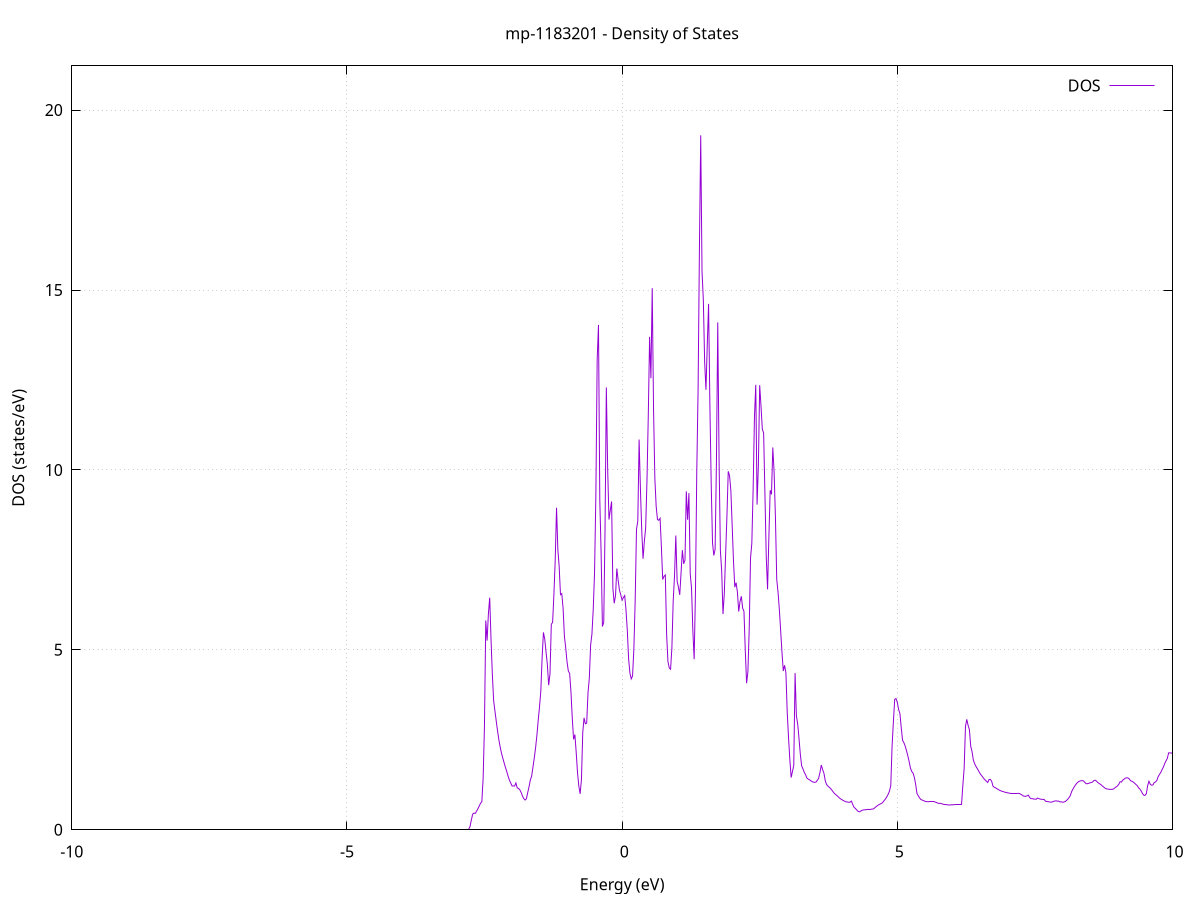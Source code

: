 set title 'mp-1183201 - Density of States'
set xlabel 'Energy (eV)'
set ylabel 'DOS (states/eV)'
set grid
set xrange [-10:10]
set yrange [0:21.229]
set xzeroaxis lt -1
set terminal png size 800,600
set output 'mp-1183201_dos_gnuplot.png'
plot '-' using 1:2 with lines title 'DOS'
-13.742400 0.000000
-13.718600 0.000000
-13.694800 0.000000
-13.671000 0.000000
-13.647100 0.000000
-13.623300 0.000000
-13.599500 0.000000
-13.575700 0.000000
-13.551900 0.000000
-13.528100 0.000000
-13.504300 0.000000
-13.480400 0.000000
-13.456600 0.000000
-13.432800 0.000000
-13.409000 0.000000
-13.385200 0.000000
-13.361400 0.000000
-13.337600 0.000000
-13.313700 0.000000
-13.289900 0.000000
-13.266100 0.000000
-13.242300 0.000000
-13.218500 0.000000
-13.194700 0.000000
-13.170900 0.000000
-13.147000 0.000000
-13.123200 0.000000
-13.099400 0.000000
-13.075600 0.000000
-13.051800 0.000000
-13.028000 0.000000
-13.004100 0.000000
-12.980300 0.000000
-12.956500 0.000000
-12.932700 0.000000
-12.908900 0.000000
-12.885100 0.000000
-12.861300 0.000000
-12.837400 0.000000
-12.813600 0.000000
-12.789800 0.000000
-12.766000 0.000000
-12.742200 0.000000
-12.718400 0.000000
-12.694600 0.000000
-12.670700 0.000000
-12.646900 0.000000
-12.623100 0.000000
-12.599300 0.000000
-12.575500 0.000000
-12.551700 0.000000
-12.527800 0.000000
-12.504000 0.000000
-12.480200 0.000000
-12.456400 0.000000
-12.432600 0.000000
-12.408800 0.000000
-12.385000 0.000000
-12.361100 0.000000
-12.337300 0.000000
-12.313500 0.000000
-12.289700 0.000000
-12.265900 0.000000
-12.242100 0.000000
-12.218300 0.000000
-12.194400 0.000000
-12.170600 0.000000
-12.146800 0.000000
-12.123000 0.000000
-12.099200 0.000000
-12.075400 0.000000
-12.051600 0.000000
-12.027700 0.000000
-12.003900 0.000000
-11.980100 0.000000
-11.956300 0.000000
-11.932500 0.000000
-11.908700 0.000000
-11.884800 0.000000
-11.861000 0.000000
-11.837200 0.000000
-11.813400 0.000000
-11.789600 0.000000
-11.765800 0.000000
-11.742000 0.000000
-11.718100 0.000000
-11.694300 0.000000
-11.670500 0.000000
-11.646700 0.000000
-11.622900 0.000000
-11.599100 0.000000
-11.575300 0.021900
-11.551400 1.237900
-11.527600 2.175500
-11.503800 3.137300
-11.480000 4.518500
-11.456200 7.174100
-11.432400 9.706900
-11.408600 13.989800
-11.384700 30.184700
-11.360900 16.705200
-11.337100 0.000000
-11.313300 0.000000
-11.289500 0.000000
-11.265700 0.000000
-11.241800 0.000000
-11.218000 0.000000
-11.194200 0.000000
-11.170400 0.000000
-11.146600 0.000000
-11.122800 0.000000
-11.099000 0.000000
-11.075100 0.000000
-11.051300 0.000000
-11.027500 0.000000
-11.003700 0.000000
-10.979900 0.000000
-10.956100 0.000000
-10.932300 0.000000
-10.908400 0.000000
-10.884600 0.000000
-10.860800 0.000000
-10.837000 0.000000
-10.813200 0.000000
-10.789400 0.000000
-10.765500 0.000000
-10.741700 0.000000
-10.717900 0.000000
-10.694100 0.000000
-10.670300 0.000000
-10.646500 0.000000
-10.622700 0.000000
-10.598800 0.000000
-10.575000 0.000000
-10.551200 0.000000
-10.527400 0.000000
-10.503600 0.000000
-10.479800 0.000000
-10.456000 0.000000
-10.432100 0.000000
-10.408300 0.000000
-10.384500 0.000000
-10.360700 0.000000
-10.336900 0.000000
-10.313100 0.000000
-10.289300 0.000000
-10.265400 0.000000
-10.241600 0.000000
-10.217800 0.000000
-10.194000 0.000000
-10.170200 0.000000
-10.146400 0.000000
-10.122500 0.000000
-10.098700 0.000000
-10.074900 0.000000
-10.051100 0.000000
-10.027300 0.000000
-10.003500 0.000000
-9.979700 0.000000
-9.955800 0.000000
-9.932000 0.000000
-9.908200 0.000000
-9.884400 0.000000
-9.860600 0.000000
-9.836800 0.000000
-9.813000 0.000000
-9.789100 0.000000
-9.765300 0.000000
-9.741500 0.000000
-9.717700 0.000000
-9.693900 0.000000
-9.670100 0.000000
-9.646200 0.000000
-9.622400 0.000000
-9.598600 0.000000
-9.574800 0.000000
-9.551000 0.000000
-9.527200 0.000000
-9.503400 0.000000
-9.479500 0.000000
-9.455700 0.000000
-9.431900 0.000000
-9.408100 0.000000
-9.384300 0.000000
-9.360500 0.000000
-9.336700 0.000000
-9.312800 0.000000
-9.289000 0.000000
-9.265200 0.000000
-9.241400 0.000000
-9.217600 0.000000
-9.193800 0.000000
-9.170000 0.000000
-9.146100 0.000000
-9.122300 0.000000
-9.098500 0.000000
-9.074700 0.000000
-9.050900 0.000000
-9.027100 0.000000
-9.003200 0.000000
-8.979400 0.000000
-8.955600 0.000000
-8.931800 0.000000
-8.908000 0.000000
-8.884200 0.000000
-8.860400 0.000000
-8.836500 0.000000
-8.812700 0.000000
-8.788900 0.000000
-8.765100 0.000000
-8.741300 0.000000
-8.717500 0.000000
-8.693700 0.000000
-8.669800 0.000000
-8.646000 0.000000
-8.622200 0.000000
-8.598400 0.000000
-8.574600 0.000000
-8.550800 0.000000
-8.527000 0.000000
-8.503100 0.000000
-8.479300 0.000000
-8.455500 0.000000
-8.431700 0.000000
-8.407900 0.000000
-8.384100 0.000000
-8.360200 0.000000
-8.336400 0.000000
-8.312600 0.000000
-8.288800 0.000000
-8.265000 0.000000
-8.241200 0.000000
-8.217400 0.000000
-8.193500 0.000000
-8.169700 0.000000
-8.145900 0.000000
-8.122100 0.000000
-8.098300 0.000000
-8.074500 0.000000
-8.050700 0.000000
-8.026800 0.000000
-8.003000 0.000000
-7.979200 0.000000
-7.955400 0.000000
-7.931600 0.000000
-7.907800 0.000000
-7.883900 0.000000
-7.860100 0.000000
-7.836300 0.000000
-7.812500 0.000000
-7.788700 0.000000
-7.764900 0.000000
-7.741100 0.000000
-7.717200 0.000000
-7.693400 0.000000
-7.669600 0.000000
-7.645800 0.000000
-7.622000 0.000000
-7.598200 0.000000
-7.574400 0.000000
-7.550500 0.000000
-7.526700 0.000000
-7.502900 0.000000
-7.479100 0.000000
-7.455300 0.000000
-7.431500 0.000000
-7.407700 0.000000
-7.383800 0.000000
-7.360000 0.000000
-7.336200 0.000000
-7.312400 0.000000
-7.288600 0.000000
-7.264800 0.000000
-7.240900 0.000000
-7.217100 0.000000
-7.193300 0.000000
-7.169500 0.000000
-7.145700 0.000000
-7.121900 0.000000
-7.098100 0.000000
-7.074200 0.000000
-7.050400 0.000000
-7.026600 0.000000
-7.002800 0.000000
-6.979000 0.000000
-6.955200 0.000000
-6.931400 0.000000
-6.907500 0.000000
-6.883700 0.000000
-6.859900 0.000000
-6.836100 0.000000
-6.812300 0.000000
-6.788500 0.000000
-6.764700 0.000000
-6.740800 0.000000
-6.717000 0.000000
-6.693200 0.000000
-6.669400 0.000000
-6.645600 0.000000
-6.621800 0.000000
-6.597900 0.000000
-6.574100 0.000000
-6.550300 0.000000
-6.526500 0.000000
-6.502700 0.000000
-6.478900 0.000000
-6.455100 0.000000
-6.431200 0.000000
-6.407400 0.000000
-6.383600 0.000000
-6.359800 0.000000
-6.336000 0.000000
-6.312200 0.000000
-6.288400 0.000000
-6.264500 0.000000
-6.240700 0.000000
-6.216900 0.000000
-6.193100 0.000000
-6.169300 0.000000
-6.145500 0.000000
-6.121600 0.000000
-6.097800 0.000000
-6.074000 0.000000
-6.050200 0.000000
-6.026400 0.000000
-6.002600 0.000000
-5.978800 0.000000
-5.954900 0.000000
-5.931100 0.000000
-5.907300 0.000000
-5.883500 0.000000
-5.859700 0.000000
-5.835900 0.000000
-5.812100 0.000000
-5.788200 0.000000
-5.764400 0.000000
-5.740600 0.000000
-5.716800 0.000000
-5.693000 0.000000
-5.669200 0.000000
-5.645400 0.000000
-5.621500 0.000000
-5.597700 0.000000
-5.573900 0.000000
-5.550100 0.000000
-5.526300 0.000000
-5.502500 0.000000
-5.478600 0.000000
-5.454800 0.000000
-5.431000 0.000000
-5.407200 0.000000
-5.383400 0.000000
-5.359600 0.000000
-5.335800 0.000000
-5.311900 0.000000
-5.288100 0.000000
-5.264300 0.000000
-5.240500 0.000000
-5.216700 0.000000
-5.192900 0.000000
-5.169100 0.000000
-5.145200 0.000000
-5.121400 0.000000
-5.097600 0.000000
-5.073800 0.000000
-5.050000 0.000000
-5.026200 0.000000
-5.002400 0.000000
-4.978500 0.000000
-4.954700 0.000000
-4.930900 0.000000
-4.907100 0.000000
-4.883300 0.000000
-4.859500 0.000000
-4.835600 0.000000
-4.811800 0.000000
-4.788000 0.000000
-4.764200 0.000000
-4.740400 0.000000
-4.716600 0.000000
-4.692800 0.000000
-4.668900 0.000000
-4.645100 0.000000
-4.621300 0.000000
-4.597500 0.000000
-4.573700 0.000000
-4.549900 0.000000
-4.526100 0.000000
-4.502200 0.000000
-4.478400 0.000000
-4.454600 0.000000
-4.430800 0.000000
-4.407000 0.000000
-4.383200 0.000000
-4.359300 0.000000
-4.335500 0.000000
-4.311700 0.000000
-4.287900 0.000000
-4.264100 0.000000
-4.240300 0.000000
-4.216500 0.000000
-4.192600 0.000000
-4.168800 0.000000
-4.145000 0.000000
-4.121200 0.000000
-4.097400 0.000000
-4.073600 0.000000
-4.049800 0.000000
-4.025900 0.000000
-4.002100 0.000000
-3.978300 0.000000
-3.954500 0.000000
-3.930700 0.000000
-3.906900 0.000000
-3.883100 0.000000
-3.859200 0.000000
-3.835400 0.000000
-3.811600 0.000000
-3.787800 0.000000
-3.764000 0.000000
-3.740200 0.000000
-3.716300 0.000000
-3.692500 0.000000
-3.668700 0.000000
-3.644900 0.000000
-3.621100 0.000000
-3.597300 0.000000
-3.573500 0.000000
-3.549600 0.000000
-3.525800 0.000000
-3.502000 0.000000
-3.478200 0.000000
-3.454400 0.000000
-3.430600 0.000000
-3.406800 0.000000
-3.382900 0.000000
-3.359100 0.000000
-3.335300 0.000000
-3.311500 0.000000
-3.287700 0.000000
-3.263900 0.000000
-3.240000 0.000000
-3.216200 0.000000
-3.192400 0.000000
-3.168600 0.000000
-3.144800 0.000000
-3.121000 0.000000
-3.097200 0.000000
-3.073300 0.000000
-3.049500 0.000000
-3.025700 0.000000
-3.001900 0.000000
-2.978100 0.000000
-2.954300 0.000000
-2.930500 0.000000
-2.906600 0.000000
-2.882800 0.000000
-2.859000 0.000000
-2.835200 0.000000
-2.811400 0.000000
-2.787600 0.000000
-2.763800 0.091600
-2.739900 0.272100
-2.716100 0.433200
-2.692300 0.464700
-2.668500 0.455200
-2.644700 0.515800
-2.620900 0.583800
-2.597000 0.658900
-2.573200 0.735800
-2.549400 0.780300
-2.525600 1.435900
-2.501800 2.871000
-2.478000 5.816400
-2.454200 5.257800
-2.430300 5.997600
-2.406500 6.450600
-2.382700 5.304700
-2.358900 4.330600
-2.335100 3.592700
-2.311300 3.299100
-2.287500 3.018100
-2.263600 2.743000
-2.239800 2.499900
-2.216000 2.295900
-2.192200 2.128800
-2.168400 1.989400
-2.144600 1.860600
-2.120800 1.734700
-2.096900 1.620300
-2.073100 1.495400
-2.049300 1.384300
-2.025500 1.302800
-2.001700 1.221000
-1.977900 1.217100
-1.954000 1.215400
-1.930200 1.301300
-1.906400 1.162600
-1.882600 1.147900
-1.858800 1.109400
-1.835000 1.038200
-1.811200 0.935300
-1.787300 0.865300
-1.763500 0.826600
-1.739700 0.860900
-1.715900 1.031700
-1.692100 1.193600
-1.668300 1.382600
-1.644500 1.490400
-1.620600 1.740400
-1.596800 1.991900
-1.573000 2.275100
-1.549200 2.621200
-1.525400 3.037500
-1.501600 3.412100
-1.477700 3.854200
-1.453900 4.788700
-1.430100 5.485600
-1.406300 5.296100
-1.382500 4.936200
-1.358700 4.589700
-1.334900 4.017900
-1.311000 4.330900
-1.287200 5.707700
-1.263400 5.765200
-1.239600 6.552700
-1.215800 7.506900
-1.192000 8.950100
-1.168200 7.784500
-1.144300 7.318700
-1.120500 6.534900
-1.096700 6.563600
-1.072900 6.154300
-1.049100 5.374500
-1.025300 5.053600
-1.001500 4.667800
-0.977600 4.412700
-0.953800 4.343600
-0.930000 3.831300
-0.906200 3.101700
-0.882400 2.512200
-0.858600 2.647000
-0.834700 2.148400
-0.810900 1.586700
-0.787100 1.216500
-0.763300 0.997700
-0.739500 1.401400
-0.715700 2.705800
-0.691900 3.110600
-0.668000 2.945300
-0.644200 2.964200
-0.620400 3.803600
-0.596600 4.208900
-0.572800 5.130900
-0.549000 5.438800
-0.525200 6.128700
-0.501300 7.152200
-0.477500 9.307200
-0.453700 13.067600
-0.429900 14.030000
-0.406100 9.166100
-0.382300 7.699100
-0.358500 5.648200
-0.334600 5.765000
-0.310800 8.369300
-0.287000 12.294400
-0.263200 10.046200
-0.239400 8.621000
-0.215600 8.875500
-0.191700 9.123300
-0.167900 6.709100
-0.144100 6.293400
-0.120300 6.509200
-0.096500 7.260600
-0.072700 6.940100
-0.048900 6.660600
-0.025000 6.529400
-0.001200 6.380600
0.022600 6.451500
0.046400 6.508500
0.070200 6.105800
0.094000 5.535700
0.117800 4.740800
0.141700 4.350600
0.165500 4.193000
0.189300 4.275500
0.213100 5.031900
0.236900 6.367600
0.260700 8.348500
0.284600 8.580200
0.308400 10.844300
0.332200 9.459900
0.356000 8.330700
0.379800 7.532100
0.403600 8.017800
0.427400 8.388300
0.451300 9.718000
0.475100 11.515200
0.498900 13.697900
0.522700 12.548500
0.546500 15.052800
0.570300 11.700200
0.594100 9.771400
0.618000 8.995300
0.641800 8.622700
0.665600 8.600400
0.689400 8.655700
0.713200 7.856500
0.737000 6.954600
0.760800 7.043700
0.784700 7.081700
0.808500 5.416100
0.832300 4.674700
0.856100 4.498100
0.879900 4.461500
0.903700 5.047000
0.927600 6.358600
0.951400 7.048400
0.975200 8.176800
0.999000 6.909600
1.022800 6.740000
1.046600 6.527600
1.070400 7.135600
1.094300 7.771100
1.118100 7.392100
1.141900 7.495700
1.165700 9.404800
1.189500 8.614000
1.213300 9.355200
1.237100 7.110300
1.261000 6.714800
1.284800 5.524600
1.308600 4.740100
1.332400 6.628500
1.356200 9.967700
1.380000 12.223900
1.403800 16.075600
1.427700 19.298900
1.451500 15.515900
1.475300 14.723300
1.499100 13.004000
1.522900 12.228000
1.546700 13.474100
1.570600 14.614100
1.594400 11.787600
1.618200 9.615400
1.642000 7.976000
1.665800 7.623700
1.689600 7.798000
1.713400 10.238100
1.737300 14.099700
1.761100 10.279500
1.784900 7.760400
1.808700 7.193900
1.832500 5.994700
1.856300 6.567400
1.880100 7.656600
1.904000 8.716200
1.927800 9.962000
1.951600 9.839400
1.975400 9.421500
1.999200 8.457700
2.023000 7.464800
2.046900 6.742500
2.070700 6.868000
2.094500 6.601900
2.118300 6.064300
2.142100 6.346100
2.165900 6.488900
2.189700 6.158400
2.213600 6.067400
2.237400 4.984800
2.261200 4.073400
2.285000 4.394100
2.308800 5.573200
2.332600 7.547200
2.356400 7.963700
2.380300 9.474800
2.404100 11.469000
2.427900 12.365200
2.451700 9.036800
2.475500 10.134900
2.499300 12.354100
2.523100 11.773000
2.547000 11.136100
2.570800 11.023100
2.594600 9.317500
2.618400 7.589800
2.642200 6.681100
2.666000 8.116700
2.689900 9.435000
2.713700 9.322800
2.737500 10.623800
2.761300 9.936600
2.785100 8.693000
2.808900 6.961100
2.832700 6.603200
2.856600 6.116100
2.880400 5.531500
2.904200 4.927900
2.928000 4.414200
2.951800 4.570500
2.975600 4.364000
2.999400 3.273400
3.023300 2.558500
3.047100 1.953700
3.070900 1.451600
3.094700 1.618000
3.118500 1.794700
3.142300 4.354800
3.166200 3.162700
3.190000 2.937300
3.213800 2.535000
3.237600 2.094900
3.261400 1.778700
3.285200 1.691600
3.309000 1.599300
3.332900 1.526500
3.356700 1.440300
3.380500 1.408300
3.404300 1.389000
3.428100 1.363700
3.451900 1.337300
3.475700 1.323600
3.499600 1.319400
3.523400 1.326600
3.547200 1.375700
3.571000 1.435400
3.594800 1.597300
3.618600 1.798800
3.642400 1.674600
3.666300 1.573100
3.690100 1.366800
3.713900 1.259300
3.737700 1.216300
3.761500 1.183900
3.785300 1.148800
3.809200 1.105500
3.833000 1.054100
3.856800 1.009500
3.880600 0.978200
3.904400 0.949000
3.928200 0.913400
3.952000 0.879200
3.975900 0.852300
3.999700 0.829700
4.023500 0.809600
4.047300 0.791100
4.071100 0.774700
4.094900 0.771700
4.118700 0.762500
4.142600 0.769900
4.166400 0.796700
4.190200 0.702100
4.214000 0.623500
4.237800 0.593700
4.261600 0.551800
4.285400 0.515600
4.309300 0.497000
4.333100 0.516800
4.356900 0.541500
4.380700 0.550100
4.404500 0.554600
4.428300 0.557300
4.452200 0.561500
4.476000 0.567900
4.499800 0.563100
4.523600 0.570000
4.547400 0.576500
4.571200 0.582700
4.595000 0.618000
4.618900 0.649600
4.642700 0.672600
4.666500 0.699600
4.690300 0.716400
4.714100 0.732900
4.737900 0.766700
4.761700 0.813000
4.785600 0.858900
4.809400 0.914500
4.833200 0.985800
4.857000 1.074300
4.880800 1.222100
4.904600 2.323500
4.928500 3.000400
4.952300 3.623700
4.976100 3.646400
4.999900 3.537900
5.023700 3.342600
5.047500 3.226900
5.071300 2.835200
5.095200 2.486400
5.119000 2.420700
5.142800 2.325000
5.166600 2.199900
5.190400 2.057300
5.214200 1.900000
5.238000 1.718000
5.261900 1.618900
5.285700 1.578200
5.309500 1.456000
5.333300 1.260700
5.357100 1.011100
5.380900 0.943800
5.404700 0.886100
5.428600 0.838200
5.452400 0.826900
5.476200 0.810800
5.500000 0.793700
5.523800 0.783700
5.547600 0.779200
5.571500 0.780000
5.595300 0.785300
5.619100 0.787700
5.642900 0.785100
5.666700 0.783800
5.690500 0.769100
5.714300 0.757000
5.738200 0.738300
5.762000 0.733400
5.785800 0.735200
5.809600 0.721800
5.833400 0.709800
5.857200 0.700600
5.881000 0.701800
5.904900 0.694700
5.928700 0.689500
5.952500 0.690200
5.976300 0.691800
6.000100 0.694000
6.023900 0.696700
6.047700 0.700100
6.071600 0.701700
6.095400 0.703600
6.119200 0.703100
6.143000 0.702900
6.166800 0.705200
6.190600 1.235300
6.214500 1.708800
6.238300 2.870800
6.262100 3.068400
6.285900 2.901400
6.309700 2.784400
6.333500 2.321700
6.357300 2.176500
6.381200 1.937300
6.405000 1.836500
6.428800 1.761600
6.452600 1.700900
6.476400 1.635200
6.500200 1.572400
6.524000 1.518200
6.547900 1.473600
6.571700 1.422600
6.595500 1.384900
6.619300 1.348100
6.643100 1.314000
6.666900 1.396900
6.690800 1.399500
6.714600 1.345700
6.738400 1.211300
6.762200 1.181200
6.786000 1.163300
6.809800 1.142200
6.833600 1.118900
6.857500 1.098500
6.881300 1.081600
6.905100 1.068900
6.928900 1.057700
6.952700 1.046200
6.976500 1.036800
7.000300 1.028600
7.024200 1.021400
7.048000 1.013400
7.071800 1.008500
7.095600 1.007900
7.119400 1.009400
7.143200 1.010400
7.167000 1.010400
7.190900 1.011800
7.214700 1.010500
7.238500 0.990100
7.262300 0.971500
7.286100 0.941400
7.309900 0.931600
7.333800 0.931100
7.357600 0.942600
7.381400 0.962400
7.405200 0.896300
7.429000 0.865400
7.452800 0.865900
7.476600 0.853600
7.500500 0.851500
7.524300 0.849500
7.548100 0.881200
7.571900 0.864500
7.595700 0.853600
7.619500 0.847100
7.643300 0.844200
7.667200 0.843200
7.691000 0.796000
7.714800 0.787900
7.738600 0.780900
7.762400 0.774300
7.786200 0.768100
7.810000 0.768800
7.833900 0.786300
7.857700 0.798200
7.881500 0.804400
7.905300 0.796200
7.929100 0.797100
7.952900 0.776300
7.976800 0.777400
8.000600 0.767000
8.024400 0.768800
8.048200 0.784600
8.072000 0.810400
8.095800 0.847300
8.119600 0.894300
8.143500 0.950800
8.167300 1.059600
8.191100 1.129800
8.214900 1.194300
8.238700 1.249100
8.262500 1.293900
8.286300 1.328900
8.310200 1.352200
8.334000 1.360600
8.357800 1.365000
8.381600 1.359800
8.405400 1.320200
8.429200 1.281400
8.453100 1.279600
8.476900 1.291300
8.500700 1.303800
8.524500 1.312400
8.548300 1.329800
8.572100 1.367900
8.595900 1.378500
8.619800 1.351600
8.643600 1.312500
8.667400 1.287800
8.691200 1.262800
8.715000 1.233300
8.738800 1.202100
8.762600 1.169500
8.786500 1.145800
8.810300 1.135500
8.834100 1.128800
8.857900 1.125000
8.881700 1.122500
8.905500 1.122700
8.929300 1.134500
8.953200 1.166800
8.977000 1.191700
9.000800 1.218600
9.024600 1.265800
9.048400 1.334900
9.072200 1.326600
9.096100 1.378700
9.119900 1.406200
9.143700 1.434900
9.167500 1.444500
9.191300 1.440200
9.215100 1.411300
9.238900 1.362200
9.262800 1.349000
9.286600 1.326600
9.310400 1.296100
9.334200 1.262600
9.358000 1.229400
9.381800 1.167300
9.405600 1.133800
9.429500 1.081200
9.453300 1.010500
9.477100 0.961900
9.500900 0.955800
9.524700 1.002500
9.548500 1.223800
9.572400 1.348900
9.596200 1.265200
9.620000 1.238600
9.643800 1.244700
9.667600 1.312300
9.691400 1.328200
9.715200 1.369600
9.739100 1.474100
9.762900 1.537400
9.786700 1.593400
9.810500 1.673200
9.834300 1.743500
9.858100 1.838000
9.881900 1.915100
9.905800 1.983400
9.929600 2.137600
9.953400 2.137000
9.977200 2.129400
10.001000 2.139300
10.024800 2.184100
10.048600 2.196600
10.072500 2.195700
10.096300 1.956400
10.120100 1.937500
10.143900 1.893900
10.167700 1.822400
10.191500 1.729900
10.215400 1.630600
10.239200 1.539900
10.263000 1.396700
10.286800 1.253600
10.310600 1.128700
10.334400 1.035900
10.358200 0.970300
10.382100 0.910700
10.405900 0.889400
10.429700 0.883300
10.453500 0.893400
10.477300 0.913800
10.501100 0.964900
10.524900 1.215000
10.548800 1.384800
10.572600 1.459600
10.596400 1.561800
10.620200 1.645400
10.644000 1.745800
10.667800 1.819800
10.691600 1.905100
10.715500 2.109700
10.739300 2.232500
10.763100 2.369500
10.786900 2.416500
10.810700 2.418300
10.834500 2.383800
10.858400 2.342300
10.882200 2.292100
10.906000 2.089700
10.929800 1.915900
10.953600 1.784400
10.977400 1.679100
11.001200 1.579500
11.025100 1.483700
11.048900 1.367500
11.072700 1.311000
11.096500 1.275000
11.120300 1.251900
11.144100 1.247300
11.167900 1.257100
11.191800 1.303500
11.215600 1.309000
11.239400 1.318000
11.263200 1.330900
11.287000 1.346800
11.310800 1.364800
11.334700 1.383200
11.358500 1.402900
11.382300 1.426600
11.406100 1.493200
11.429900 1.487200
11.453700 1.457500
11.477500 1.469500
11.501400 1.562900
11.525200 1.522700
11.549000 1.537500
11.572800 1.581300
11.596600 1.593700
11.620400 1.605500
11.644200 1.617500
11.668100 1.631100
11.691900 1.653900
11.715700 1.689000
11.739500 1.684100
11.763300 1.662000
11.787100 1.634300
11.810900 1.628600
11.834800 1.632200
11.858600 1.636500
11.882400 1.649600
11.906200 1.664000
11.930000 1.681900
11.953800 1.703700
11.977700 1.728900
12.001500 1.755600
12.025300 1.778100
12.049100 1.784000
12.072900 1.785900
12.096700 1.797200
12.120500 1.820500
12.144400 1.851800
12.168200 1.916200
12.192000 2.009100
12.215800 2.123700
12.239600 2.188800
12.263400 2.170300
12.287200 2.125300
12.311100 2.058700
12.334900 1.977900
12.358700 1.878400
12.382500 1.775700
12.406300 1.694600
12.430100 1.633200
12.453900 1.600200
12.477800 1.627400
12.501600 1.592600
12.525400 1.541900
12.549200 1.499800
12.573000 1.477900
12.596800 1.457600
12.620700 1.435600
12.644500 1.402400
12.668300 1.357700
12.692100 1.356000
12.715900 1.364300
12.739700 1.356900
12.763500 1.339800
12.787400 1.328300
12.811200 1.331500
12.835000 1.337600
12.858800 1.341400
12.882600 1.337300
12.906400 1.341900
12.930200 1.359400
12.954100 1.337100
12.977900 1.297400
13.001700 1.249500
13.025500 1.196500
13.049300 1.149600
13.073100 1.120200
13.097000 1.124000
13.120800 1.129200
13.144600 1.122300
13.168400 1.116900
13.192200 1.125900
13.216000 1.145900
13.239800 1.174700
13.263700 1.180600
13.287500 1.204300
13.311300 1.229900
13.335100 1.243500
13.358900 1.249800
13.382700 1.249300
13.406500 1.255600
13.430400 1.248900
13.454200 1.211700
13.478000 1.187800
13.501800 1.177800
13.525600 1.181000
13.549400 1.193000
13.573200 1.215800
13.597100 1.252300
13.620900 1.300600
13.644700 1.360700
13.668500 1.439100
13.692300 1.522900
13.716100 1.551100
13.740000 1.566000
13.763800 1.565100
13.787600 1.538900
13.811400 1.503500
13.835200 1.500500
13.859000 1.512900
13.882800 1.517600
13.906700 1.502000
13.930500 1.499300
13.954300 1.546000
13.978100 1.576500
14.001900 1.594000
14.025700 1.611600
14.049500 1.636000
14.073400 1.660000
14.097200 1.685100
14.121000 1.688100
14.144800 1.686000
14.168600 1.682500
14.192400 1.680800
14.216200 1.621800
14.240100 1.631600
14.263900 1.641300
14.287700 1.767000
14.311500 1.869700
14.335300 1.989900
14.359100 2.133800
14.383000 2.375900
14.406800 2.422600
14.430600 2.553300
14.454400 2.528500
14.478200 2.454800
14.502000 2.401500
14.525800 2.358000
14.549700 2.350000
14.573500 2.357400
14.597300 2.361500
14.621100 2.374600
14.644900 2.393500
14.668700 2.393400
14.692500 2.366100
14.716400 2.305000
14.740200 2.283200
14.764000 2.212200
14.787800 2.115400
14.811600 2.047100
14.835400 1.994000
14.859300 1.946900
14.883100 1.903000
14.906900 1.869200
14.930700 1.838500
14.954500 1.809900
14.978300 1.780100
15.002100 1.752000
15.026000 1.736800
15.049800 1.735800
15.073600 1.740400
15.097400 1.734600
15.121200 1.750700
15.145000 1.737000
15.168800 1.736200
15.192700 1.727200
15.216500 1.709200
15.240300 1.706800
15.264100 1.706400
15.287900 1.704800
15.311700 1.770700
15.335500 1.720700
15.359400 1.657900
15.383200 1.643600
15.407000 1.634500
15.430800 1.632300
15.454600 1.614200
15.478400 1.603200
15.502300 1.588000
15.526100 1.584300
15.549900 1.579200
15.573700 1.568600
15.597500 1.568200
15.621300 1.587300
15.645100 1.624500
15.669000 1.673700
15.692800 1.734300
15.716600 1.809700
15.740400 1.940700
15.764200 2.084600
15.788000 2.152100
15.811800 2.248800
15.835700 2.331700
15.859500 2.534800
15.883300 2.590100
15.907100 2.666800
15.930900 2.791200
15.954700 2.947000
15.978600 2.873700
16.002400 2.784200
16.026200 2.780800
16.050000 2.754400
16.073800 2.643400
16.097600 2.573600
16.121400 2.512300
16.145300 2.514900
16.169100 2.473300
16.192900 2.451400
16.216700 2.433600
16.240500 2.418500
16.264300 2.390400
16.288100 2.336300
16.312000 2.268900
16.335800 2.223000
16.359600 2.198200
16.383400 2.206100
16.407200 2.249000
16.431000 2.319200
16.454800 2.423500
16.478700 2.351900
16.502500 2.281300
16.526300 2.202100
16.550100 2.194200
16.573900 2.280800
16.597700 2.245000
16.621600 2.181000
16.645400 2.048900
16.669200 2.066300
16.693000 2.057900
16.716800 2.079100
16.740600 2.107300
16.764400 2.129100
16.788300 2.131600
16.812100 2.131000
16.835900 2.143600
16.859700 2.169200
16.883500 2.134700
16.907300 2.070900
16.931100 2.039400
16.955000 2.012900
16.978800 1.988500
17.002600 1.974200
17.026400 1.977100
17.050200 1.969400
17.074000 1.996400
17.097800 2.007500
17.121700 2.011300
17.145500 2.011400
17.169300 2.000500
17.193100 1.988400
17.216900 1.986900
17.240700 2.011800
17.264600 2.055800
17.288400 2.151300
17.312200 2.236700
17.336000 2.263800
17.359800 2.306000
17.383600 2.485700
17.407400 2.663100
17.431300 2.881800
17.455100 2.891800
17.478900 2.868200
17.502700 2.874400
17.526500 3.021300
17.550300 3.171100
17.574100 3.399000
17.598000 3.110700
17.621800 2.658900
17.645600 2.238500
17.669400 2.025900
17.693200 1.919000
17.717000 1.817400
17.740900 1.753800
17.764700 1.638700
17.788500 1.623300
17.812300 1.597800
17.836100 1.493900
17.859900 1.487400
17.883700 1.490300
17.907600 1.491000
17.931400 1.510300
17.955200 1.512200
17.979000 1.514700
18.002800 1.505600
18.026600 1.502600
18.050400 1.516400
18.074300 1.528800
18.098100 1.549400
18.121900 1.570900
18.145700 1.580400
18.169500 1.593200
18.193300 1.603300
18.217100 1.586200
18.241000 1.543400
18.264800 1.468300
18.288600 1.427600
18.312400 1.421700
18.336200 1.432100
18.360000 1.448600
18.383900 1.469900
18.407700 1.491700
18.431500 1.515500
18.455300 1.537700
18.479100 1.557700
18.502900 1.600300
18.526700 1.648800
18.550600 1.691300
18.574400 1.743900
18.598200 1.805500
18.622000 1.899300
18.645800 1.964300
18.669600 2.100300
18.693400 2.028400
18.717300 1.916900
18.741100 1.904300
18.764900 1.902900
18.788700 1.877900
18.812500 1.869000
18.836300 1.875200
18.860100 1.897100
18.884000 1.999400
18.907800 2.089100
18.931600 2.164800
18.955400 2.231100
18.979200 2.284300
19.003000 2.266500
19.026900 2.342000
19.050700 2.480500
19.074500 2.658300
19.098300 2.871500
19.122100 3.317800
19.145900 3.807000
19.169700 4.255400
19.193600 4.794100
19.217400 4.622900
19.241200 4.554000
19.265000 4.201700
19.288800 3.507200
19.312600 2.840400
19.336400 2.228700
19.360300 1.886800
19.384100 1.675600
19.407900 1.560800
19.431700 1.483800
19.455500 1.455900
19.479300 1.595100
19.503200 1.839900
19.527000 2.165700
19.550800 2.632400
19.574600 2.884700
19.598400 3.118900
19.622200 3.507700
19.646000 4.152200
19.669900 4.372100
19.693700 4.521700
19.717500 4.691900
19.741300 4.534500
19.765100 4.100500
19.788900 3.777800
19.812700 3.512500
19.836600 2.967400
19.860400 2.587800
19.884200 2.391300
19.908000 2.300600
19.931800 2.153500
19.955600 2.085400
19.979400 1.941300
20.003300 1.819600
20.027100 1.807900
20.050900 1.701100
20.074700 1.647600
20.098500 1.621900
20.122300 1.651600
20.146200 1.722700
20.170000 1.970700
20.193800 2.213800
20.217600 2.456000
20.241400 2.658400
20.265200 2.864900
20.289000 2.995800
20.312900 3.077800
20.336700 3.158500
20.360500 3.283700
20.384300 3.380100
20.408100 3.476800
20.431900 3.589600
20.455700 3.665900
20.479600 3.819000
20.503400 4.019800
20.527200 4.328700
20.551000 4.146400
20.574800 3.981000
20.598600 3.777400
20.622400 3.487300
20.646300 3.103700
20.670100 2.827000
20.693900 2.650700
20.717700 2.606200
20.741500 2.526900
20.765300 2.473400
20.789200 2.709600
20.813000 2.965500
20.836800 3.076300
20.860600 3.112700
20.884400 3.208100
20.908200 3.335200
20.932000 3.475100
20.955900 3.517800
20.979700 3.487300
21.003500 3.575700
21.027300 3.601500
21.051100 3.618700
21.074900 3.607000
21.098700 3.583000
21.122600 3.535100
21.146400 3.352100
21.170200 3.146600
21.194000 2.815300
21.217800 2.584000
21.241600 2.252200
21.265500 2.041700
21.289300 1.919300
21.313100 1.880200
21.336900 1.895300
21.360700 1.935900
21.384500 2.040000
21.408300 2.108800
21.432200 2.339300
21.456000 2.552600
21.479800 2.768100
21.503600 2.996200
21.527400 3.252900
21.551200 3.426900
21.575000 3.359900
21.598900 3.313900
21.622700 3.360100
21.646500 3.442100
21.670300 3.420800
21.694100 3.532400
21.717900 3.736100
21.741700 4.032600
21.765600 4.333500
21.789400 4.442800
21.813200 4.682200
21.837000 4.143700
21.860800 3.801000
21.884600 3.534800
21.908500 3.398500
21.932300 3.323400
21.956100 3.234600
21.979900 3.146500
22.003700 3.062200
22.027500 3.109200
22.051300 2.971200
22.075200 2.941300
22.099000 2.916700
22.122800 2.851100
22.146600 2.836300
22.170400 2.662400
22.194200 2.587500
22.218000 2.590200
22.241900 2.611700
22.265700 2.567800
22.289500 2.526500
22.313300 2.513100
22.337100 2.520700
22.360900 2.549400
22.384800 2.611400
22.408600 2.691100
22.432400 2.802000
22.456200 2.965400
22.480000 3.113300
22.503800 3.232900
22.527600 3.275800
22.551500 3.228700
22.575300 3.155700
22.599100 3.081800
22.622900 3.024400
22.646700 2.986900
22.670500 2.950400
22.694300 2.925600
22.718200 2.903900
22.742000 2.917100
22.765800 3.206000
22.789600 2.928800
22.813400 2.975200
22.837200 2.949500
22.861000 2.913000
22.884900 2.796100
22.908700 2.770500
22.932500 2.797200
22.956300 2.894300
22.980100 3.012900
23.003900 3.185200
23.027800 3.289600
23.051600 3.223700
23.075400 3.186500
23.099200 3.183600
23.123000 3.181800
23.146800 3.071400
23.170600 2.929000
23.194500 2.779000
23.218300 2.660200
23.242100 2.570800
23.265900 2.479000
23.289700 2.409500
23.313500 2.383300
23.337300 2.339600
23.361200 2.329900
23.385000 2.336300
23.408800 2.400400
23.432600 2.444200
23.456400 2.449200
23.480200 2.488100
23.504000 2.523600
23.527900 2.590100
23.551700 2.667900
23.575500 2.817400
23.599300 2.838000
23.623100 2.921600
23.646900 3.089900
23.670800 3.321900
23.694600 3.391900
23.718400 3.431000
23.742200 3.414800
23.766000 3.383200
23.789800 3.334200
23.813600 3.264800
23.837500 3.176300
23.861300 3.062700
23.885100 2.883200
23.908900 2.782600
23.932700 2.695600
23.956500 2.644100
23.980300 2.619100
24.004200 2.590400
24.028000 2.596200
24.051800 2.618600
24.075600 2.606100
24.099400 2.567800
24.123200 2.546900
24.147100 2.469400
24.170900 2.384300
24.194700 2.284600
24.218500 2.236300
24.242300 2.193600
24.266100 2.269300
24.289900 2.422700
24.313800 2.527800
24.337600 2.455800
24.361400 2.469600
24.385200 2.459200
24.409000 2.425700
24.432800 2.368100
24.456600 2.327100
24.480500 2.188400
24.504300 2.059100
24.528100 2.002500
24.551900 2.044000
24.575700 1.974900
24.599500 1.928900
24.623300 1.900200
24.647200 1.862100
24.671000 1.862900
24.694800 1.870100
24.718600 1.880800
24.742400 1.898200
24.766200 1.920800
24.790100 1.947800
24.813900 2.051300
24.837700 2.064100
24.861500 2.094200
24.885300 2.121100
24.909100 2.180500
24.932900 2.198400
24.956800 2.199300
24.980600 2.194700
25.004400 2.259300
25.028200 2.318800
25.052000 2.323300
25.075800 2.345500
25.099600 2.353700
25.123500 2.354700
25.147300 2.383400
25.171100 2.569300
25.194900 2.571600
25.218700 2.541000
25.242500 2.494300
25.266300 2.378000
25.290200 2.158300
25.314000 2.097600
25.337800 2.039100
25.361600 2.059800
25.385400 2.102700
25.409200 2.187500
25.433100 2.451900
25.456900 2.332400
25.480700 2.412500
25.504500 2.251500
25.528300 2.039400
25.552100 1.999200
25.575900 2.078000
25.599800 2.275000
25.623600 2.558300
25.647400 2.748400
25.671200 2.925500
25.695000 3.095000
25.718800 3.156500
25.742600 3.144800
25.766500 3.068200
25.790300 2.967900
25.814100 2.884800
25.837900 2.796700
25.861700 2.600600
25.885500 2.406600
25.909400 2.254500
25.933200 2.100500
25.957000 1.959600
25.980800 1.914200
26.004600 1.850000
26.028400 1.892100
26.052200 1.902900
26.076100 1.844300
26.099900 1.827300
26.123700 1.856700
26.147500 1.984900
26.171300 2.181700
26.195100 2.274300
26.218900 2.332100
26.242800 2.244000
26.266600 2.118800
26.290400 2.150700
26.314200 2.181800
26.338000 2.230700
26.361800 2.250600
26.385600 2.272800
26.409500 2.392300
26.433300 2.632600
26.457100 2.646700
26.480900 2.429500
26.504700 2.349000
26.528500 2.329500
26.552400 2.325000
26.576200 2.379900
26.600000 2.429400
26.623800 2.482100
26.647600 2.535800
26.671400 2.570300
26.695200 2.624600
26.719100 2.642000
26.742900 2.452600
26.766700 2.298900
26.790500 2.252600
26.814300 2.233100
26.838100 2.333900
26.861900 2.297000
26.885800 2.268300
26.909600 2.467900
26.933400 2.626600
26.957200 2.824400
26.981000 2.757600
27.004800 2.762600
27.028600 2.718500
27.052500 2.697400
27.076300 2.682600
27.100100 2.683200
27.123900 2.631500
27.147700 2.557000
27.171500 2.450600
27.195400 2.670600
27.219200 2.664000
27.243000 2.671700
27.266800 2.983200
27.290600 3.201500
27.314400 3.320700
27.338200 3.397600
27.362100 3.438400
27.385900 3.444700
27.409700 3.466300
27.433500 3.623800
27.457300 4.368300
27.481100 4.491000
27.504900 4.837600
27.528800 4.921100
27.552600 5.033500
27.576400 5.070000
27.600200 5.059100
27.624000 4.999400
27.647800 4.454600
27.671700 3.598200
27.695500 3.401600
27.719300 3.180800
27.743100 3.134300
27.766900 3.196600
27.790700 2.858600
27.814500 2.676000
27.838400 2.545100
27.862200 2.460600
27.886000 2.322000
27.909800 2.191600
27.933600 2.073200
27.957400 1.949200
27.981200 1.796500
28.005100 1.774600
28.028900 1.766800
28.052700 1.809500
28.076500 1.862200
28.100300 1.925000
28.124100 2.004500
28.147900 2.091500
28.171800 2.161500
28.195600 2.249000
28.219400 2.514100
28.243200 2.557800
28.267000 2.582000
28.290800 2.718400
28.314700 2.978500
28.338500 3.223100
28.362300 3.205800
28.386100 3.134300
28.409900 2.942700
28.433700 2.788700
28.457500 2.697900
28.481400 2.635900
28.505200 2.574800
28.529000 2.515600
28.552800 2.473300
28.576600 2.443000
28.600400 2.518100
28.624200 2.592800
28.648100 2.640200
28.671900 2.666300
28.695700 2.691300
28.719500 2.741800
28.743300 2.806600
28.767100 2.863600
28.791000 2.995000
28.814800 3.215700
28.838600 3.375600
28.862400 3.528200
28.886200 3.631800
28.910000 3.688100
28.933800 3.691200
28.957700 3.645900
28.981500 3.503500
29.005300 3.471600
29.029100 3.371300
29.052900 3.251400
29.076700 3.179400
29.100500 3.159400
29.124400 3.085100
29.148200 3.061300
29.172000 2.976200
29.195800 2.944100
29.219600 2.901200
29.243400 2.849500
29.267200 2.865300
29.291100 2.968400
29.314900 2.986700
29.338700 2.949700
29.362500 2.907700
29.386300 2.973200
29.410100 3.077100
29.434000 3.096700
29.457800 3.150200
29.481600 3.166500
29.505400 3.263300
29.529200 3.337600
29.553000 3.361900
29.576800 3.427500
29.600700 3.715000
29.624500 3.881400
29.648300 3.750200
29.672100 3.827000
29.695900 3.993100
29.719700 4.058300
29.743500 4.186800
29.767400 4.329200
29.791200 4.404500
29.815000 4.495800
29.838800 4.368500
29.862600 4.098400
29.886400 3.748200
29.910200 3.323000
29.934100 2.984600
29.957900 2.744000
29.981700 2.594500
30.005500 2.571900
30.029300 2.728500
30.053100 2.897300
30.077000 2.891300
30.100800 2.958400
30.124600 2.877100
30.148400 2.748900
30.172200 2.435200
30.196000 2.217900
30.219800 2.033300
30.243700 1.945100
30.267500 1.921600
30.291300 1.827700
30.315100 1.718100
30.338900 1.557200
30.362700 1.491100
30.386500 1.448600
30.410400 1.393600
30.434200 1.352500
30.458000 1.330800
30.481800 1.288700
30.505600 1.251000
30.529400 1.225300
30.553300 1.211900
30.577100 1.226400
30.600900 1.246000
30.624700 1.259500
30.648500 1.254700
30.672300 1.281800
30.696100 1.260000
30.720000 1.251000
30.743800 1.251000
30.767600 1.255100
30.791400 1.255300
30.815200 1.253400
30.839000 1.159200
30.862800 1.137300
30.886700 1.118900
30.910500 1.086300
30.934300 1.024000
30.958100 0.938300
30.981900 0.851200
31.005700 0.747000
31.029500 0.645100
31.053400 0.572700
31.077200 0.486200
31.101000 0.408000
31.124800 0.354000
31.148600 0.311400
31.172400 0.258400
31.196300 0.135900
31.220100 0.100600
31.243900 0.081100
31.267700 0.073100
31.291500 0.065600
31.315300 0.058600
31.339100 0.052000
31.363000 0.045800
31.386800 0.040100
31.410600 0.034900
31.434400 0.030100
31.458200 0.025800
31.482000 0.021900
31.505800 0.018500
31.529700 0.015200
31.553500 0.012100
31.577300 0.009100
31.601100 0.006300
31.624900 0.004300
31.648700 0.002600
31.672500 0.001200
31.696400 0.000300
31.720200 0.000000
31.744000 0.000000
31.767800 0.000000
31.791600 0.000000
31.815400 0.000000
31.839300 0.000000
31.863100 0.000000
31.886900 0.000000
31.910700 0.000000
31.934500 0.000000
31.958300 0.000000
31.982100 0.000000
32.006000 0.000000
32.029800 0.000000
32.053600 0.000000
32.077400 0.000000
32.101200 0.000000
32.125000 0.000000
32.148800 0.000000
32.172700 0.000000
32.196500 0.000000
32.220300 0.000000
32.244100 0.000000
32.267900 0.000000
32.291700 0.000000
32.315600 0.000000
32.339400 0.000000
32.363200 0.000000
32.387000 0.000000
32.410800 0.000000
32.434600 0.000000
32.458400 0.000000
32.482300 0.000000
32.506100 0.000000
32.529900 0.000000
32.553700 0.000000
32.577500 0.000000
32.601300 0.000000
32.625100 0.000000
32.649000 0.000000
32.672800 0.000000
32.696600 0.000000
32.720400 0.000000
32.744200 0.000000
32.768000 0.000000
32.791800 0.000000
32.815700 0.000000
32.839500 0.000000
32.863300 0.000000
32.887100 0.000000
32.910900 0.000000
32.934700 0.000000
32.958600 0.000000
32.982400 0.000000
33.006200 0.000000
33.030000 0.000000
33.053800 0.000000
33.077600 0.000000
33.101400 0.000000
33.125300 0.000000
33.149100 0.000000
33.172900 0.000000
33.196700 0.000000
33.220500 0.000000
33.244300 0.000000
33.268100 0.000000
33.292000 0.000000
33.315800 0.000000
33.339600 0.000000
33.363400 0.000000
33.387200 0.000000
33.411000 0.000000
33.434800 0.000000
33.458700 0.000000
33.482500 0.000000
33.506300 0.000000
33.530100 0.000000
33.553900 0.000000
33.577700 0.000000
33.601600 0.000000
33.625400 0.000000
33.649200 0.000000
33.673000 0.000000
33.696800 0.000000
33.720600 0.000000
33.744400 0.000000
33.768300 0.000000
33.792100 0.000000
33.815900 0.000000
33.839700 0.000000
33.863500 0.000000
33.887300 0.000000
e
